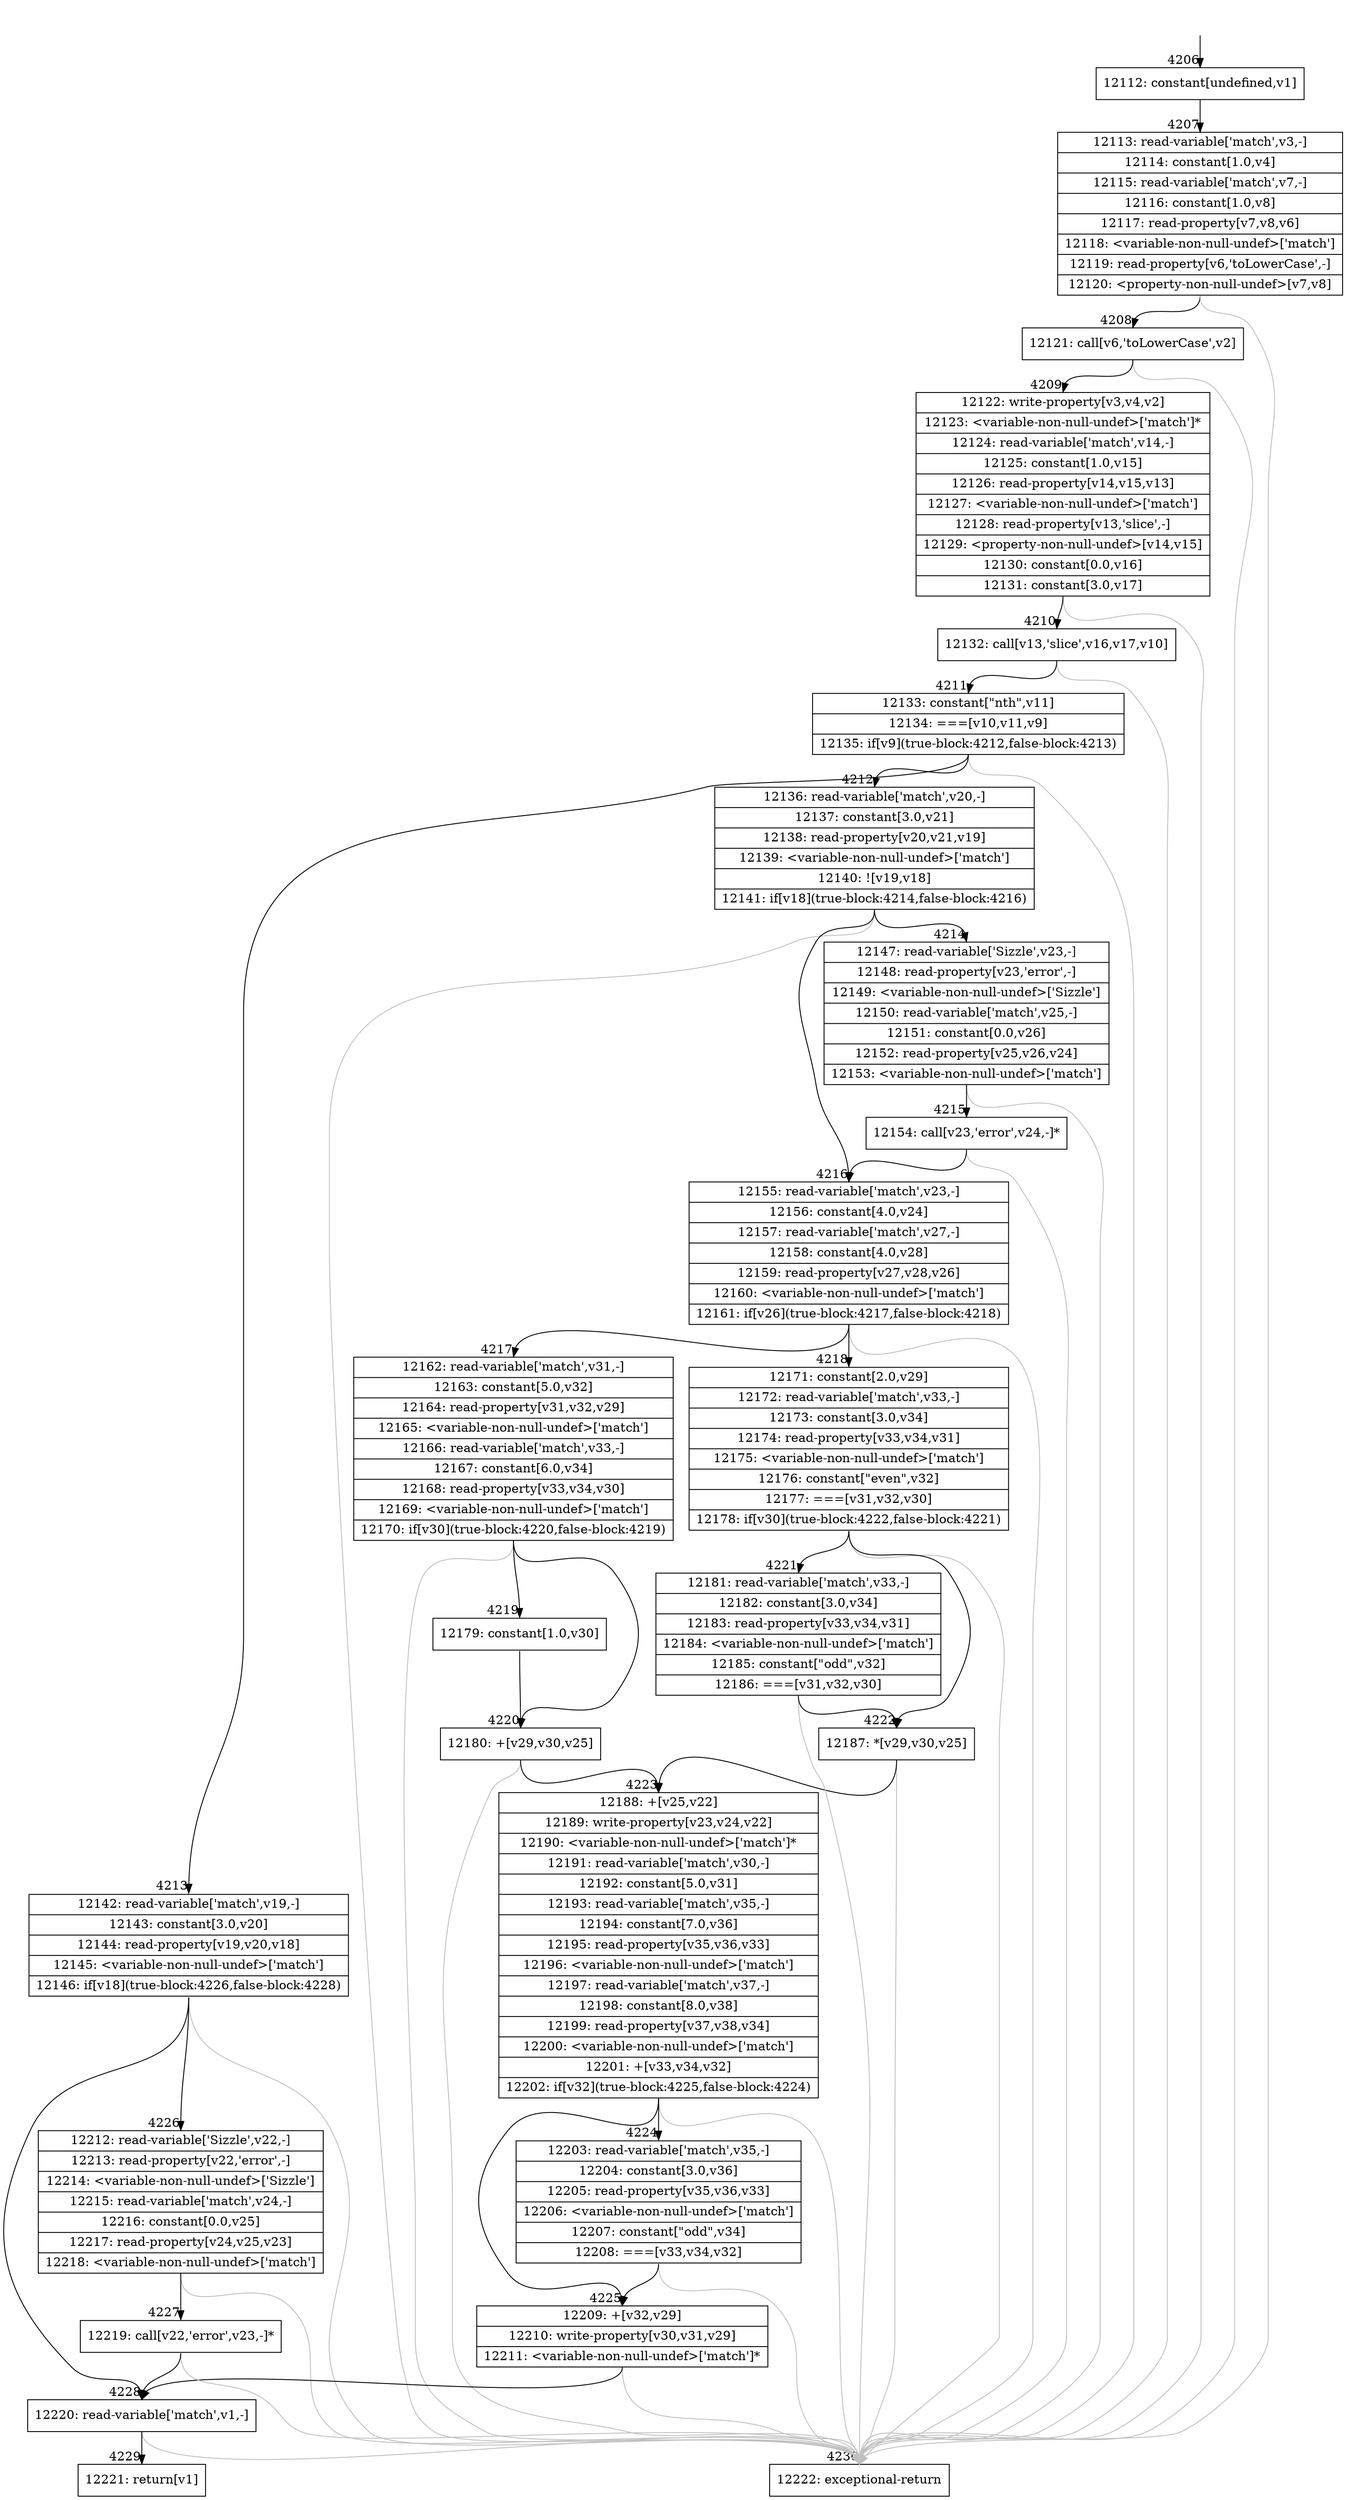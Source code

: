 digraph {
rankdir="TD"
BB_entry275[shape=none,label=""];
BB_entry275 -> BB4206 [tailport=s, headport=n, headlabel="    4206"]
BB4206 [shape=record label="{12112: constant[undefined,v1]}" ] 
BB4206 -> BB4207 [tailport=s, headport=n, headlabel="      4207"]
BB4207 [shape=record label="{12113: read-variable['match',v3,-]|12114: constant[1.0,v4]|12115: read-variable['match',v7,-]|12116: constant[1.0,v8]|12117: read-property[v7,v8,v6]|12118: \<variable-non-null-undef\>['match']|12119: read-property[v6,'toLowerCase',-]|12120: \<property-non-null-undef\>[v7,v8]}" ] 
BB4207 -> BB4208 [tailport=s, headport=n, headlabel="      4208"]
BB4207 -> BB4230 [tailport=s, headport=n, color=gray, headlabel="      4230"]
BB4208 [shape=record label="{12121: call[v6,'toLowerCase',v2]}" ] 
BB4208 -> BB4209 [tailport=s, headport=n, headlabel="      4209"]
BB4208 -> BB4230 [tailport=s, headport=n, color=gray]
BB4209 [shape=record label="{12122: write-property[v3,v4,v2]|12123: \<variable-non-null-undef\>['match']*|12124: read-variable['match',v14,-]|12125: constant[1.0,v15]|12126: read-property[v14,v15,v13]|12127: \<variable-non-null-undef\>['match']|12128: read-property[v13,'slice',-]|12129: \<property-non-null-undef\>[v14,v15]|12130: constant[0.0,v16]|12131: constant[3.0,v17]}" ] 
BB4209 -> BB4210 [tailport=s, headport=n, headlabel="      4210"]
BB4209 -> BB4230 [tailport=s, headport=n, color=gray]
BB4210 [shape=record label="{12132: call[v13,'slice',v16,v17,v10]}" ] 
BB4210 -> BB4211 [tailport=s, headport=n, headlabel="      4211"]
BB4210 -> BB4230 [tailport=s, headport=n, color=gray]
BB4211 [shape=record label="{12133: constant[\"nth\",v11]|12134: ===[v10,v11,v9]|12135: if[v9](true-block:4212,false-block:4213)}" ] 
BB4211 -> BB4212 [tailport=s, headport=n, headlabel="      4212"]
BB4211 -> BB4213 [tailport=s, headport=n, headlabel="      4213"]
BB4211 -> BB4230 [tailport=s, headport=n, color=gray]
BB4212 [shape=record label="{12136: read-variable['match',v20,-]|12137: constant[3.0,v21]|12138: read-property[v20,v21,v19]|12139: \<variable-non-null-undef\>['match']|12140: ![v19,v18]|12141: if[v18](true-block:4214,false-block:4216)}" ] 
BB4212 -> BB4214 [tailport=s, headport=n, headlabel="      4214"]
BB4212 -> BB4216 [tailport=s, headport=n, headlabel="      4216"]
BB4212 -> BB4230 [tailport=s, headport=n, color=gray]
BB4213 [shape=record label="{12142: read-variable['match',v19,-]|12143: constant[3.0,v20]|12144: read-property[v19,v20,v18]|12145: \<variable-non-null-undef\>['match']|12146: if[v18](true-block:4226,false-block:4228)}" ] 
BB4213 -> BB4226 [tailport=s, headport=n, headlabel="      4226"]
BB4213 -> BB4228 [tailport=s, headport=n, headlabel="      4228"]
BB4213 -> BB4230 [tailport=s, headport=n, color=gray]
BB4214 [shape=record label="{12147: read-variable['Sizzle',v23,-]|12148: read-property[v23,'error',-]|12149: \<variable-non-null-undef\>['Sizzle']|12150: read-variable['match',v25,-]|12151: constant[0.0,v26]|12152: read-property[v25,v26,v24]|12153: \<variable-non-null-undef\>['match']}" ] 
BB4214 -> BB4215 [tailport=s, headport=n, headlabel="      4215"]
BB4214 -> BB4230 [tailport=s, headport=n, color=gray]
BB4215 [shape=record label="{12154: call[v23,'error',v24,-]*}" ] 
BB4215 -> BB4216 [tailport=s, headport=n]
BB4215 -> BB4230 [tailport=s, headport=n, color=gray]
BB4216 [shape=record label="{12155: read-variable['match',v23,-]|12156: constant[4.0,v24]|12157: read-variable['match',v27,-]|12158: constant[4.0,v28]|12159: read-property[v27,v28,v26]|12160: \<variable-non-null-undef\>['match']|12161: if[v26](true-block:4217,false-block:4218)}" ] 
BB4216 -> BB4217 [tailport=s, headport=n, headlabel="      4217"]
BB4216 -> BB4218 [tailport=s, headport=n, headlabel="      4218"]
BB4216 -> BB4230 [tailport=s, headport=n, color=gray]
BB4217 [shape=record label="{12162: read-variable['match',v31,-]|12163: constant[5.0,v32]|12164: read-property[v31,v32,v29]|12165: \<variable-non-null-undef\>['match']|12166: read-variable['match',v33,-]|12167: constant[6.0,v34]|12168: read-property[v33,v34,v30]|12169: \<variable-non-null-undef\>['match']|12170: if[v30](true-block:4220,false-block:4219)}" ] 
BB4217 -> BB4220 [tailport=s, headport=n, headlabel="      4220"]
BB4217 -> BB4219 [tailport=s, headport=n, headlabel="      4219"]
BB4217 -> BB4230 [tailport=s, headport=n, color=gray]
BB4218 [shape=record label="{12171: constant[2.0,v29]|12172: read-variable['match',v33,-]|12173: constant[3.0,v34]|12174: read-property[v33,v34,v31]|12175: \<variable-non-null-undef\>['match']|12176: constant[\"even\",v32]|12177: ===[v31,v32,v30]|12178: if[v30](true-block:4222,false-block:4221)}" ] 
BB4218 -> BB4222 [tailport=s, headport=n, headlabel="      4222"]
BB4218 -> BB4221 [tailport=s, headport=n, headlabel="      4221"]
BB4218 -> BB4230 [tailport=s, headport=n, color=gray]
BB4219 [shape=record label="{12179: constant[1.0,v30]}" ] 
BB4219 -> BB4220 [tailport=s, headport=n]
BB4220 [shape=record label="{12180: +[v29,v30,v25]}" ] 
BB4220 -> BB4223 [tailport=s, headport=n, headlabel="      4223"]
BB4220 -> BB4230 [tailport=s, headport=n, color=gray]
BB4221 [shape=record label="{12181: read-variable['match',v33,-]|12182: constant[3.0,v34]|12183: read-property[v33,v34,v31]|12184: \<variable-non-null-undef\>['match']|12185: constant[\"odd\",v32]|12186: ===[v31,v32,v30]}" ] 
BB4221 -> BB4222 [tailport=s, headport=n]
BB4221 -> BB4230 [tailport=s, headport=n, color=gray]
BB4222 [shape=record label="{12187: *[v29,v30,v25]}" ] 
BB4222 -> BB4223 [tailport=s, headport=n]
BB4222 -> BB4230 [tailport=s, headport=n, color=gray]
BB4223 [shape=record label="{12188: +[v25,v22]|12189: write-property[v23,v24,v22]|12190: \<variable-non-null-undef\>['match']*|12191: read-variable['match',v30,-]|12192: constant[5.0,v31]|12193: read-variable['match',v35,-]|12194: constant[7.0,v36]|12195: read-property[v35,v36,v33]|12196: \<variable-non-null-undef\>['match']|12197: read-variable['match',v37,-]|12198: constant[8.0,v38]|12199: read-property[v37,v38,v34]|12200: \<variable-non-null-undef\>['match']|12201: +[v33,v34,v32]|12202: if[v32](true-block:4225,false-block:4224)}" ] 
BB4223 -> BB4225 [tailport=s, headport=n, headlabel="      4225"]
BB4223 -> BB4224 [tailport=s, headport=n, headlabel="      4224"]
BB4223 -> BB4230 [tailport=s, headport=n, color=gray]
BB4224 [shape=record label="{12203: read-variable['match',v35,-]|12204: constant[3.0,v36]|12205: read-property[v35,v36,v33]|12206: \<variable-non-null-undef\>['match']|12207: constant[\"odd\",v34]|12208: ===[v33,v34,v32]}" ] 
BB4224 -> BB4225 [tailport=s, headport=n]
BB4224 -> BB4230 [tailport=s, headport=n, color=gray]
BB4225 [shape=record label="{12209: +[v32,v29]|12210: write-property[v30,v31,v29]|12211: \<variable-non-null-undef\>['match']*}" ] 
BB4225 -> BB4228 [tailport=s, headport=n]
BB4225 -> BB4230 [tailport=s, headport=n, color=gray]
BB4226 [shape=record label="{12212: read-variable['Sizzle',v22,-]|12213: read-property[v22,'error',-]|12214: \<variable-non-null-undef\>['Sizzle']|12215: read-variable['match',v24,-]|12216: constant[0.0,v25]|12217: read-property[v24,v25,v23]|12218: \<variable-non-null-undef\>['match']}" ] 
BB4226 -> BB4227 [tailport=s, headport=n, headlabel="      4227"]
BB4226 -> BB4230 [tailport=s, headport=n, color=gray]
BB4227 [shape=record label="{12219: call[v22,'error',v23,-]*}" ] 
BB4227 -> BB4228 [tailport=s, headport=n]
BB4227 -> BB4230 [tailport=s, headport=n, color=gray]
BB4228 [shape=record label="{12220: read-variable['match',v1,-]}" ] 
BB4228 -> BB4229 [tailport=s, headport=n, headlabel="      4229"]
BB4228 -> BB4230 [tailport=s, headport=n, color=gray]
BB4229 [shape=record label="{12221: return[v1]}" ] 
BB4230 [shape=record label="{12222: exceptional-return}" ] 
}
